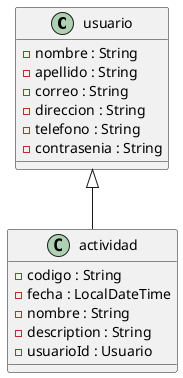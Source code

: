 @startuml

class usuario{
    - nombre : String
    - apellido : String
    - correo : String
    - direccion : String
    - telefono : String
    - contrasenia : String
}

class actividad extends usuario{
    - codigo : String
    - fecha : LocalDateTime
    - nombre : String
    - description : String
    - usuarioId : Usuario
}
@enduml